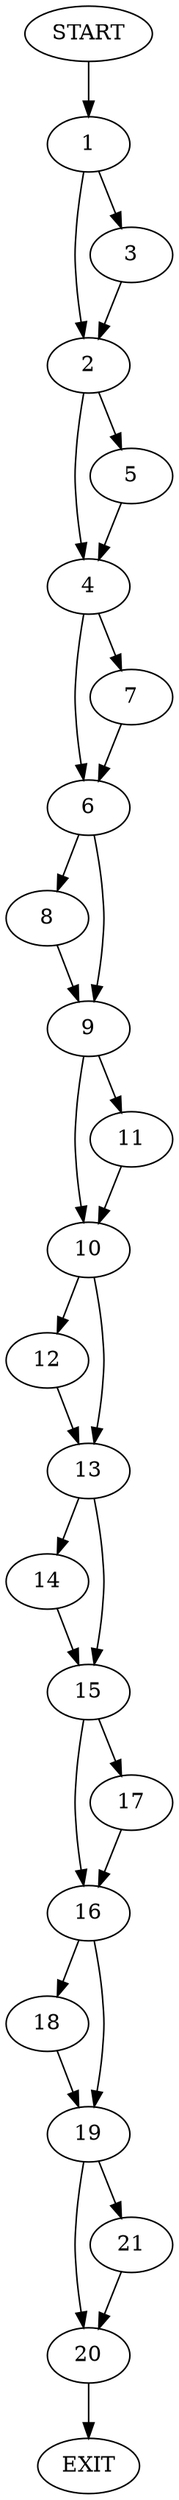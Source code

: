 digraph {
0 [label="START"]
22 [label="EXIT"]
0 -> 1
1 -> 2
1 -> 3
3 -> 2
2 -> 4
2 -> 5
5 -> 4
4 -> 6
4 -> 7
6 -> 8
6 -> 9
7 -> 6
8 -> 9
9 -> 10
9 -> 11
11 -> 10
10 -> 12
10 -> 13
13 -> 14
13 -> 15
12 -> 13
14 -> 15
15 -> 16
15 -> 17
17 -> 16
16 -> 18
16 -> 19
18 -> 19
19 -> 20
19 -> 21
21 -> 20
20 -> 22
}
